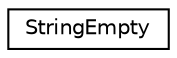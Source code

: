 digraph "Graphical Class Hierarchy"
{
  edge [fontname="Helvetica",fontsize="10",labelfontname="Helvetica",labelfontsize="10"];
  node [fontname="Helvetica",fontsize="10",shape=record];
  rankdir="LR";
  Node1 [label="StringEmpty",height=0.2,width=0.4,color="black", fillcolor="white", style="filled",URL="$db/dcc/struct_string_empty.html",tooltip="Functor testing if a std::string is empty. "];
}
